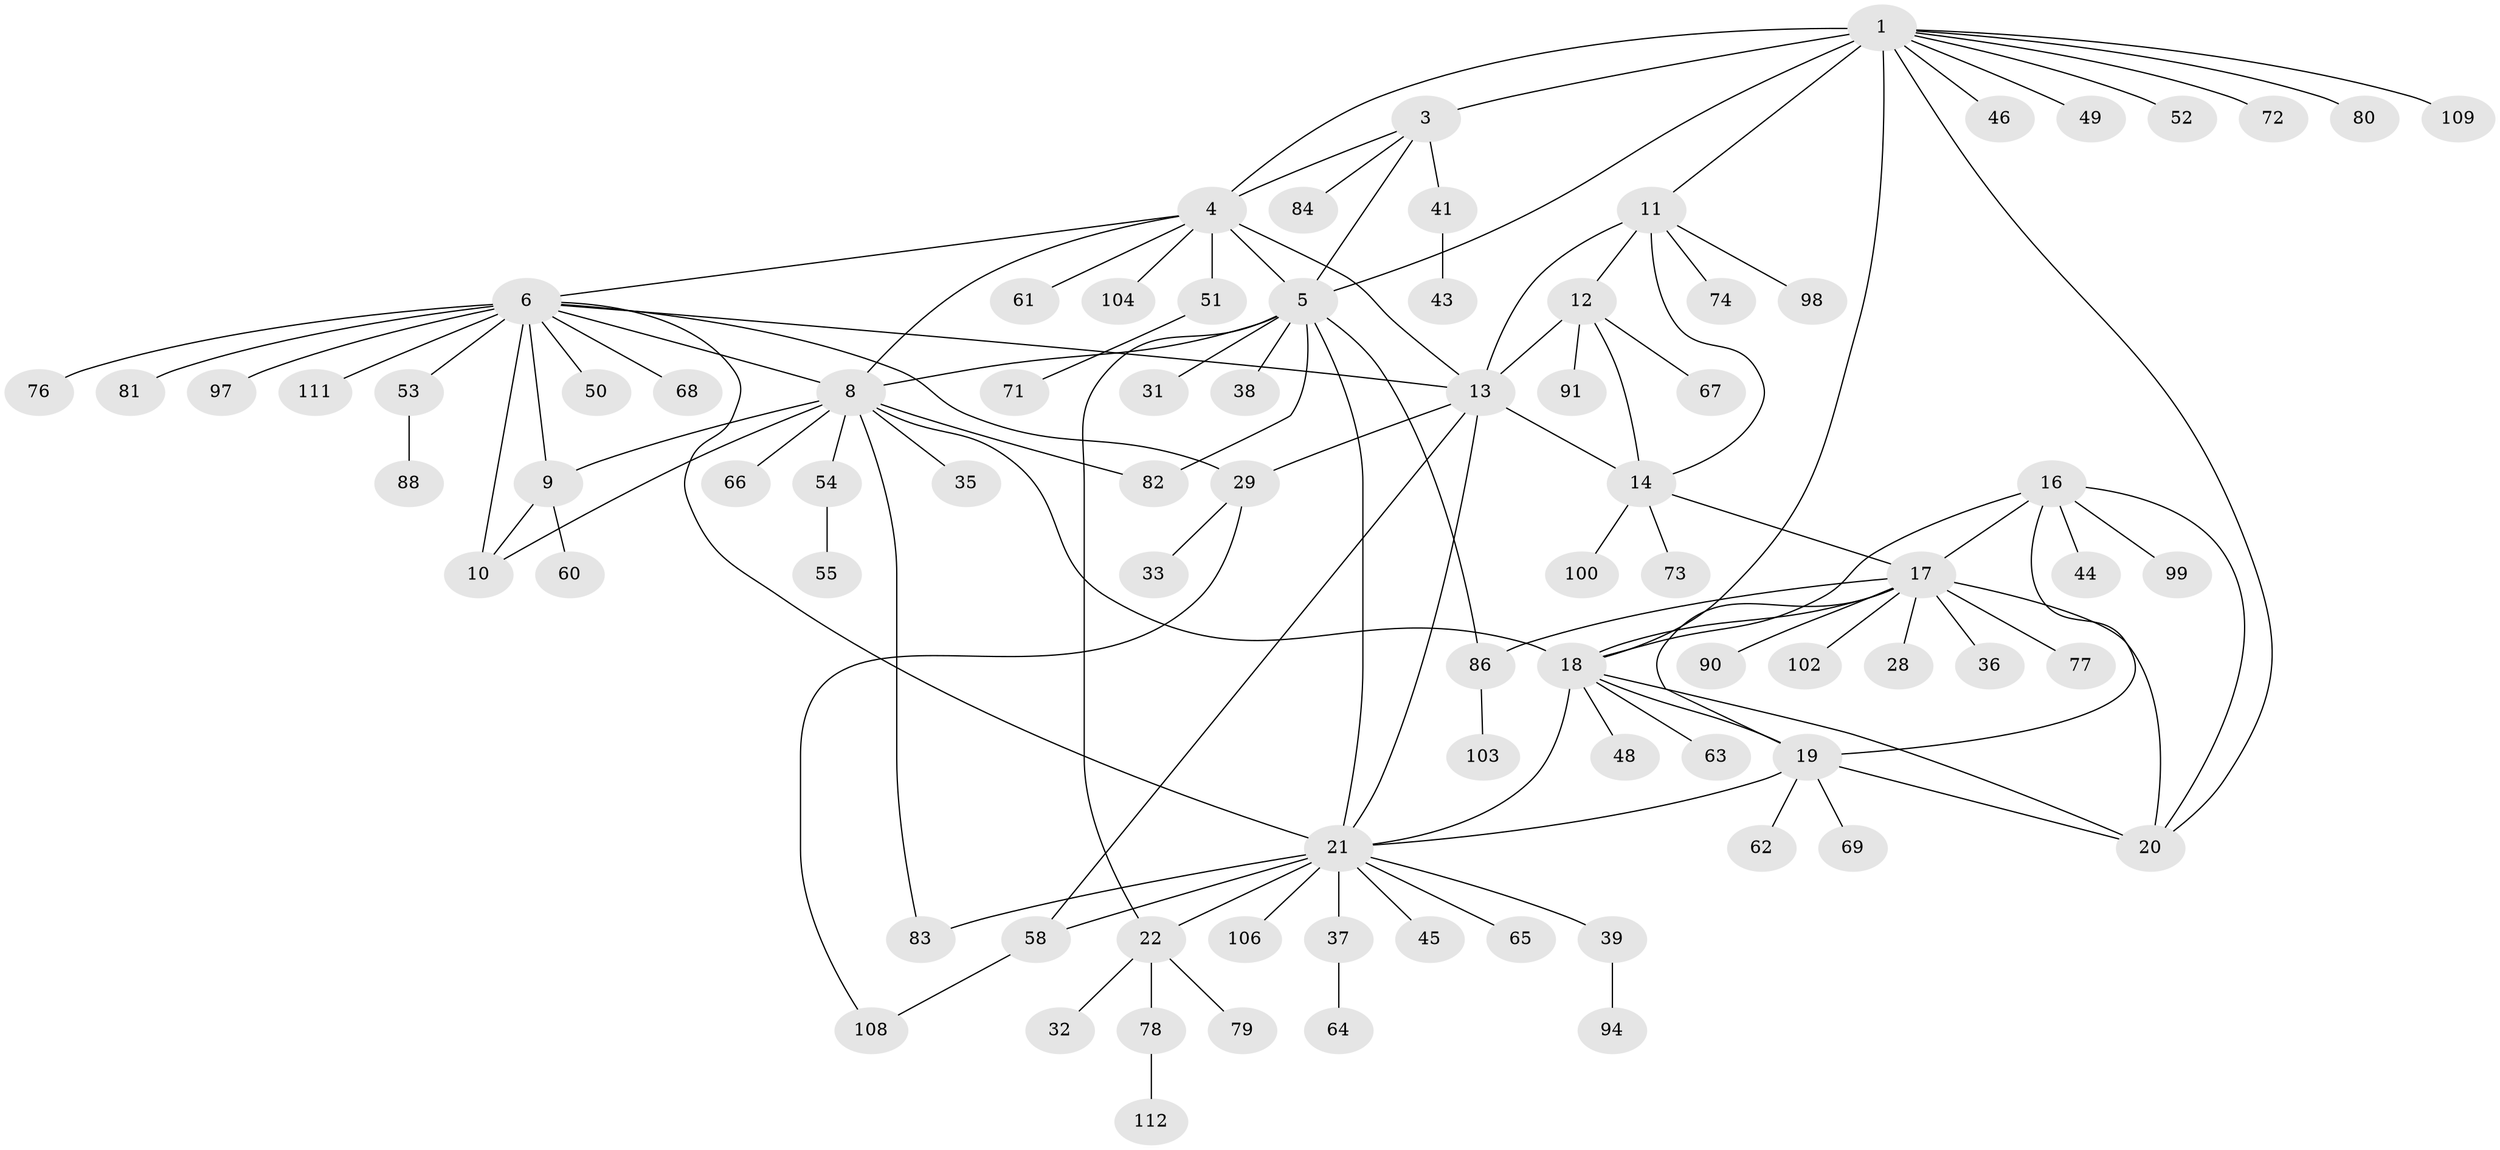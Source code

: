 // original degree distribution, {12: 0.017857142857142856, 5: 0.05357142857142857, 7: 0.03571428571428571, 9: 0.044642857142857144, 8: 0.017857142857142856, 11: 0.017857142857142856, 6: 0.026785714285714284, 4: 0.008928571428571428, 10: 0.008928571428571428, 2: 0.1875, 1: 0.5267857142857143, 3: 0.05357142857142857}
// Generated by graph-tools (version 1.1) at 2025/42/03/06/25 10:42:13]
// undirected, 83 vertices, 115 edges
graph export_dot {
graph [start="1"]
  node [color=gray90,style=filled];
  1 [super="+2"];
  3 [super="+59"];
  4 [super="+47"];
  5 [super="+23"];
  6 [super="+7"];
  8 [super="+30"];
  9 [super="+34"];
  10;
  11 [super="+40"];
  12 [super="+15"];
  13 [super="+89"];
  14 [super="+26"];
  16 [super="+87"];
  17 [super="+92"];
  18 [super="+85"];
  19 [super="+27"];
  20 [super="+75"];
  21 [super="+25"];
  22 [super="+24"];
  28;
  29 [super="+42"];
  31 [super="+95"];
  32;
  33;
  35 [super="+56"];
  36;
  37;
  38 [super="+93"];
  39;
  41;
  43;
  44;
  45;
  46;
  48;
  49;
  50;
  51 [super="+57"];
  52;
  53;
  54 [super="+107"];
  55;
  58;
  60 [super="+110"];
  61 [super="+70"];
  62;
  63;
  64;
  65;
  66;
  67;
  68;
  69 [super="+101"];
  71;
  72;
  73;
  74;
  76;
  77;
  78;
  79;
  80;
  81;
  82;
  83;
  84;
  86 [super="+96"];
  88;
  90;
  91;
  94;
  97;
  98;
  99;
  100 [super="+105"];
  102;
  103;
  104;
  106;
  108;
  109;
  111;
  112;
  1 -- 3 [weight=2];
  1 -- 4 [weight=2];
  1 -- 5 [weight=2];
  1 -- 11;
  1 -- 18;
  1 -- 46;
  1 -- 49;
  1 -- 52;
  1 -- 80;
  1 -- 109;
  1 -- 20;
  1 -- 72;
  3 -- 4;
  3 -- 5;
  3 -- 41;
  3 -- 84;
  4 -- 5;
  4 -- 8;
  4 -- 51;
  4 -- 61;
  4 -- 104;
  4 -- 6;
  4 -- 13;
  5 -- 31;
  5 -- 38;
  5 -- 82;
  5 -- 8;
  5 -- 21 [weight=2];
  5 -- 22 [weight=2];
  5 -- 86;
  6 -- 8 [weight=2];
  6 -- 9 [weight=2];
  6 -- 10 [weight=2];
  6 -- 13;
  6 -- 53;
  6 -- 68;
  6 -- 111;
  6 -- 97;
  6 -- 76;
  6 -- 81;
  6 -- 50;
  6 -- 21;
  6 -- 29;
  8 -- 9;
  8 -- 10;
  8 -- 18;
  8 -- 35;
  8 -- 54;
  8 -- 66;
  8 -- 82;
  8 -- 83;
  9 -- 10;
  9 -- 60;
  11 -- 12 [weight=2];
  11 -- 13;
  11 -- 14;
  11 -- 74;
  11 -- 98;
  12 -- 13 [weight=2];
  12 -- 14 [weight=2];
  12 -- 67;
  12 -- 91;
  13 -- 14;
  13 -- 29;
  13 -- 58;
  13 -- 21;
  14 -- 17;
  14 -- 100;
  14 -- 73;
  16 -- 17;
  16 -- 18;
  16 -- 19;
  16 -- 20;
  16 -- 44;
  16 -- 99;
  17 -- 18;
  17 -- 19;
  17 -- 20;
  17 -- 28;
  17 -- 36;
  17 -- 77;
  17 -- 86;
  17 -- 90;
  17 -- 102;
  18 -- 19;
  18 -- 20;
  18 -- 48;
  18 -- 63;
  18 -- 21;
  19 -- 20;
  19 -- 62;
  19 -- 69;
  19 -- 21;
  21 -- 22 [weight=4];
  21 -- 39;
  21 -- 65;
  21 -- 83;
  21 -- 37;
  21 -- 106;
  21 -- 45;
  21 -- 58;
  22 -- 78;
  22 -- 79;
  22 -- 32;
  29 -- 33;
  29 -- 108;
  37 -- 64;
  39 -- 94;
  41 -- 43;
  51 -- 71;
  53 -- 88;
  54 -- 55;
  58 -- 108;
  78 -- 112;
  86 -- 103;
}
